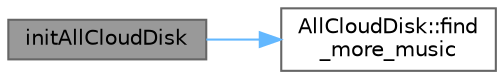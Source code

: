 digraph "initAllCloudDisk"
{
 // LATEX_PDF_SIZE
  bgcolor="transparent";
  edge [fontname=Helvetica,fontsize=10,labelfontname=Helvetica,labelfontsize=10];
  node [fontname=Helvetica,fontsize=10,shape=box,height=0.2,width=0.4];
  rankdir="LR";
  Node1 [id="Node000001",label="initAllCloudDisk",height=0.2,width=0.4,color="gray40", fillcolor="grey60", style="filled", fontcolor="black",tooltip="初始化云盘音乐控件"];
  Node1 -> Node2 [id="edge1_Node000001_Node000002",color="steelblue1",style="solid",tooltip=" "];
  Node2 [id="Node000002",label="AllCloudDisk::find\l_more_music",height=0.2,width=0.4,color="grey40", fillcolor="white", style="filled",URL="$class_all_cloud_disk.html#aa23356daca3ed71116d6ae55df2991f4",tooltip="搜索更多音乐信号"];
}
